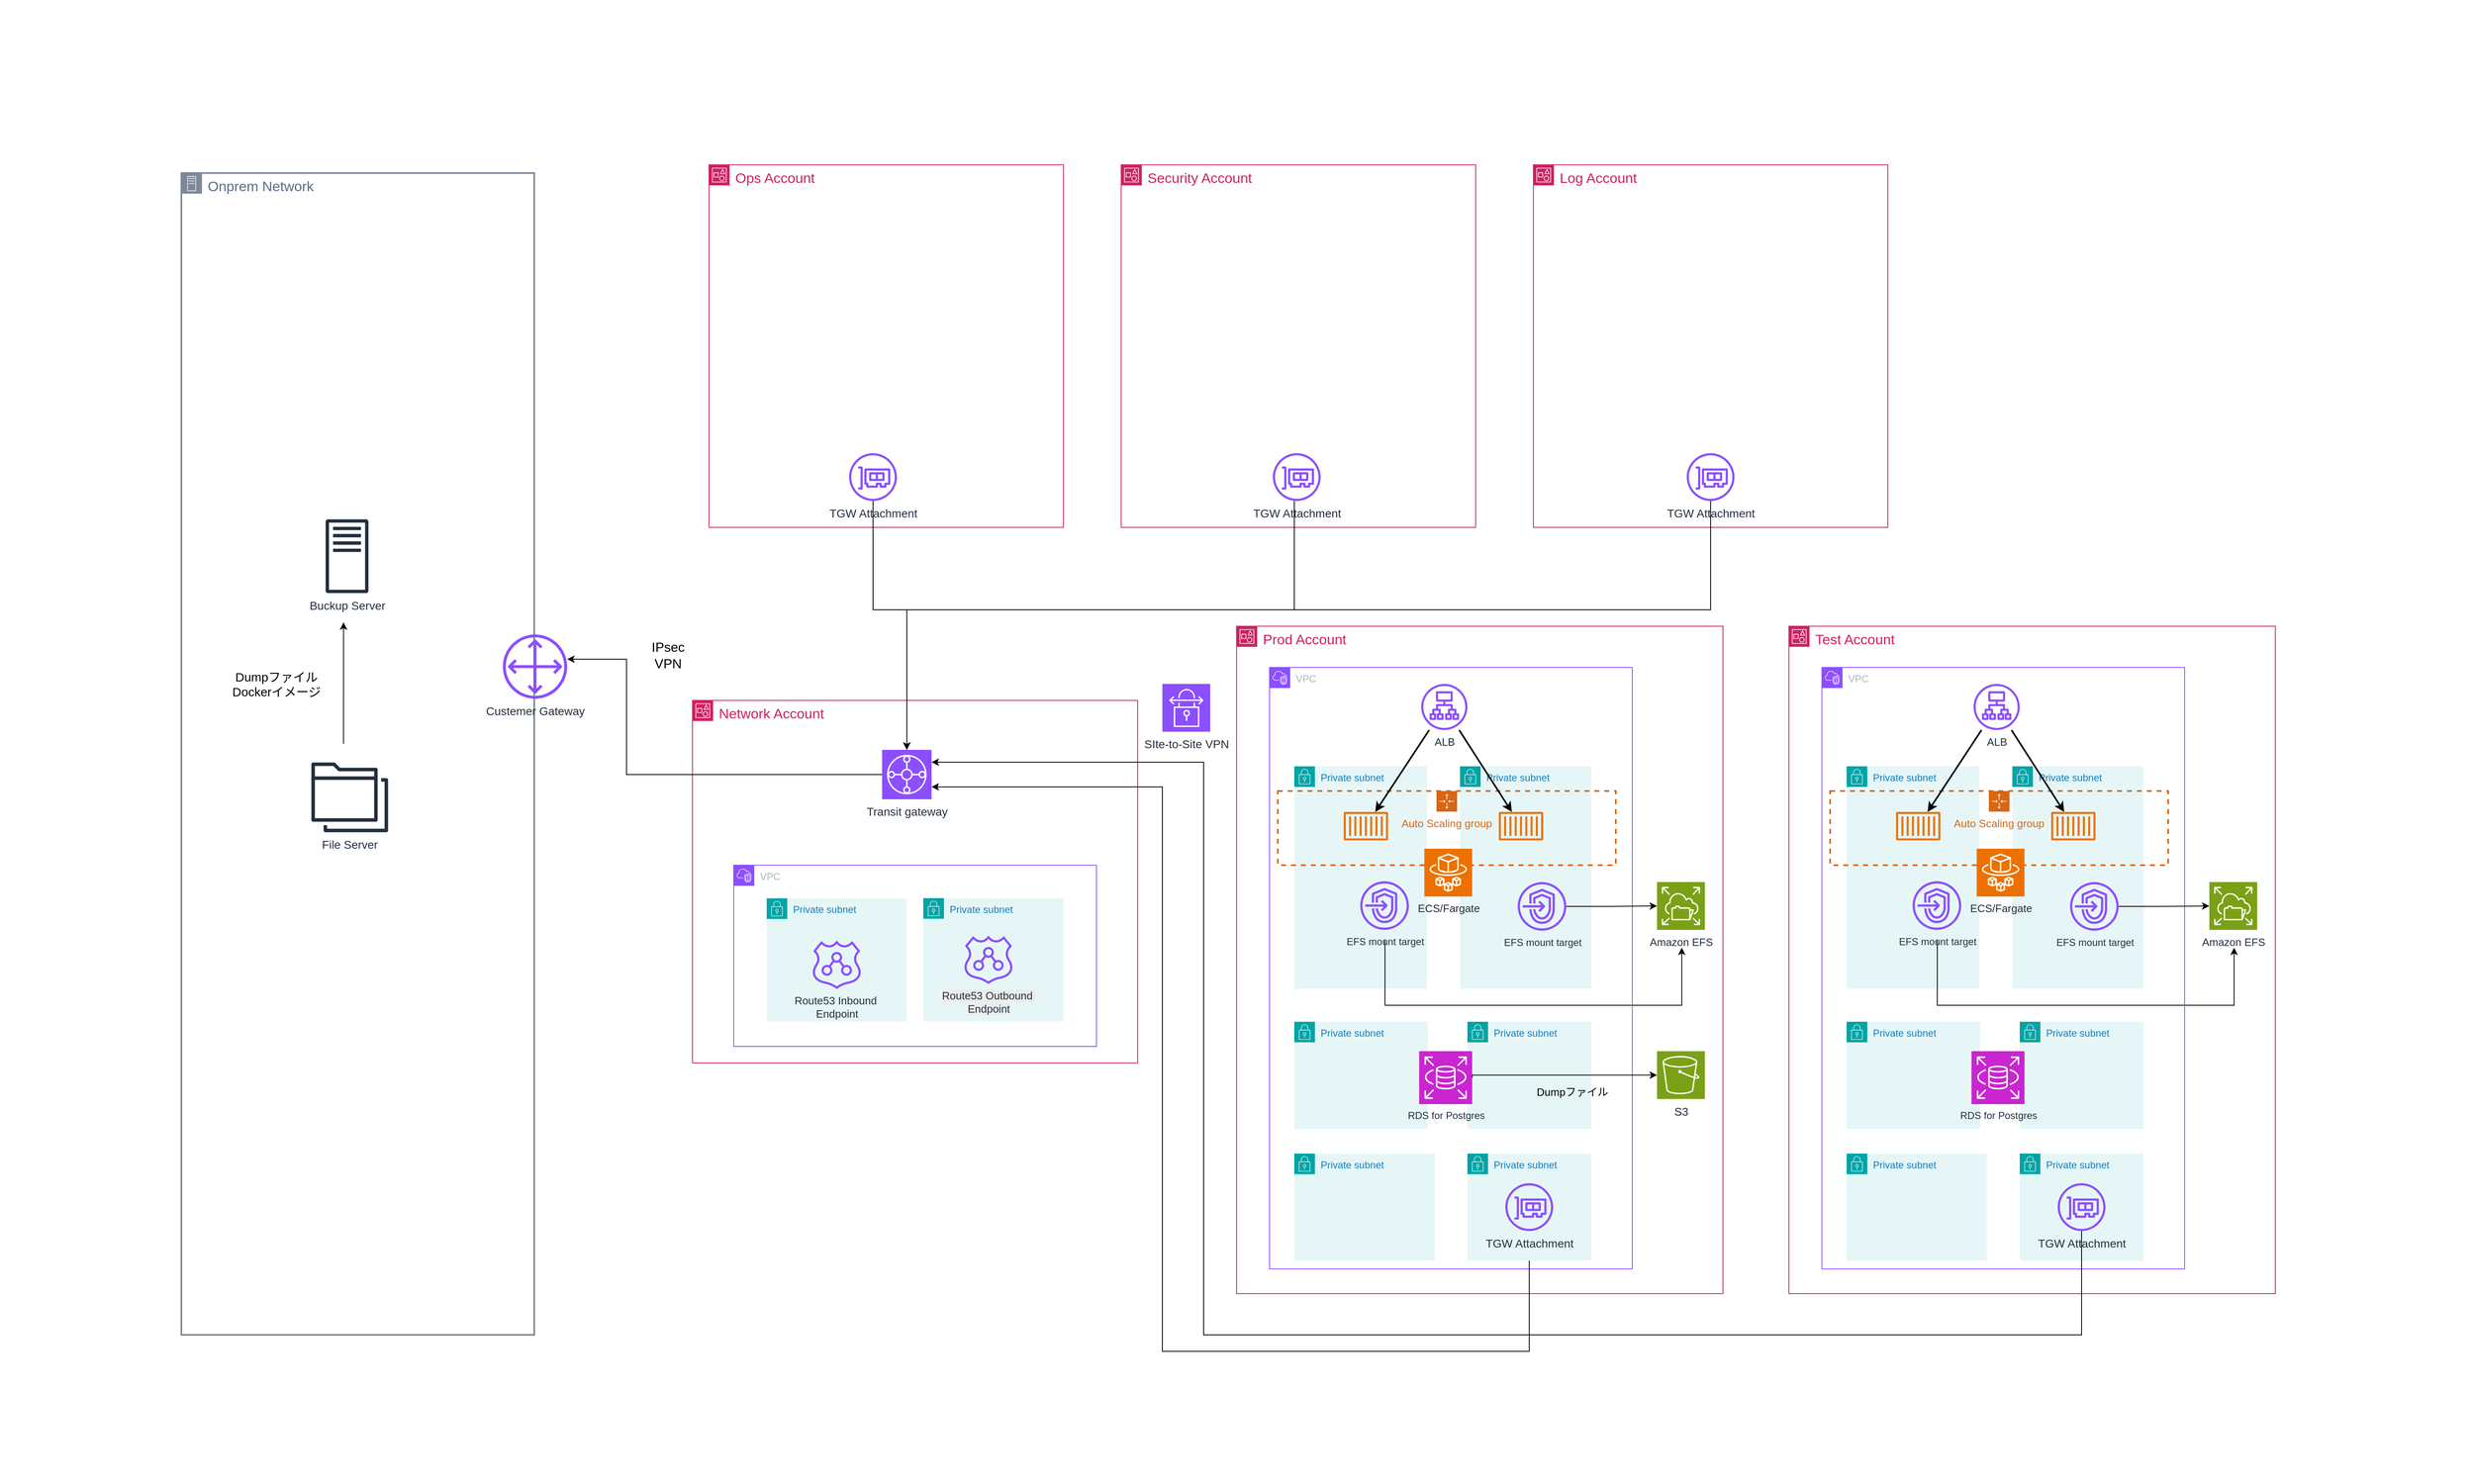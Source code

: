<mxfile version="28.1.1">
  <diagram name="ページ1" id="KWhut3jcwucPSnpwjNno">
    <mxGraphModel dx="5330" dy="3273" grid="1" gridSize="10" guides="1" tooltips="1" connect="1" arrows="1" fold="1" page="1" pageScale="1" pageWidth="1654" pageHeight="1169" background="light-dark(#FFFFFF,#FFFFFF)" math="0" shadow="0">
      <root>
        <mxCell id="0" />
        <mxCell id="1" parent="0" />
        <mxCell id="LgugFZLiDL1u2_mL6z2Y-1" value="Private subnet" style="points=[[0,0],[0.25,0],[0.5,0],[0.75,0],[1,0],[1,0.25],[1,0.5],[1,0.75],[1,1],[0.75,1],[0.5,1],[0.25,1],[0,1],[0,0.75],[0,0.5],[0,0.25]];outlineConnect=0;gradientColor=none;html=1;whiteSpace=wrap;fontSize=12;fontStyle=0;container=1;pointerEvents=0;collapsible=0;recursiveResize=0;shape=mxgraph.aws4.group;grIcon=mxgraph.aws4.group_security_group;grStroke=0;strokeColor=#00A4A6;fillColor=#E6F6F7;verticalAlign=top;align=left;spacingLeft=30;fontColor=#147EBA;dashed=0;" parent="1" vertex="1">
          <mxGeometry x="440" y="80" width="161" height="270" as="geometry" />
        </mxCell>
        <mxCell id="hH9K4US_ZAIXW8uHm_tm-1" value="Private subnet" style="points=[[0,0],[0.25,0],[0.5,0],[0.75,0],[1,0],[1,0.25],[1,0.5],[1,0.75],[1,1],[0.75,1],[0.5,1],[0.25,1],[0,1],[0,0.75],[0,0.5],[0,0.25]];outlineConnect=0;gradientColor=none;html=1;whiteSpace=wrap;fontSize=12;fontStyle=0;container=1;pointerEvents=0;collapsible=0;recursiveResize=0;shape=mxgraph.aws4.group;grIcon=mxgraph.aws4.group_security_group;grStroke=0;strokeColor=#00A4A6;fillColor=#E6F6F7;verticalAlign=top;align=left;spacingLeft=30;fontColor=#147EBA;dashed=0;" vertex="1" parent="1">
          <mxGeometry x="641" y="80" width="159" height="270" as="geometry" />
        </mxCell>
        <mxCell id="hH9K4US_ZAIXW8uHm_tm-10" value="Auto Scaling group" style="points=[[0,0],[0.25,0],[0.5,0],[0.75,0],[1,0],[1,0.25],[1,0.5],[1,0.75],[1,1],[0.75,1],[0.5,1],[0.25,1],[0,1],[0,0.75],[0,0.5],[0,0.25]];outlineConnect=0;gradientColor=none;html=1;whiteSpace=wrap;fontSize=13;fontStyle=0;container=1;pointerEvents=0;collapsible=0;recursiveResize=0;shape=mxgraph.aws4.groupCenter;grIcon=mxgraph.aws4.group_auto_scaling_group;grStroke=1;strokeColor=#D86613;fillColor=none;verticalAlign=top;align=center;fontColor=#D86613;dashed=1;spacingTop=25;strokeWidth=2;" vertex="1" parent="1">
          <mxGeometry x="420" y="110" width="410" height="90" as="geometry" />
        </mxCell>
        <mxCell id="hH9K4US_ZAIXW8uHm_tm-14" value="ECS/Fargate" style="sketch=0;points=[[0,0,0],[0.25,0,0],[0.5,0,0],[0.75,0,0],[1,0,0],[0,1,0],[0.25,1,0],[0.5,1,0],[0.75,1,0],[1,1,0],[0,0.25,0],[0,0.5,0],[0,0.75,0],[1,0.25,0],[1,0.5,0],[1,0.75,0]];outlineConnect=0;fontColor=#232F3E;fillColor=#ED7100;strokeColor=#ffffff;dashed=0;verticalLabelPosition=bottom;verticalAlign=top;align=center;html=1;fontSize=13;fontStyle=0;aspect=fixed;shape=mxgraph.aws4.resourceIcon;resIcon=mxgraph.aws4.fargate;" vertex="1" parent="hH9K4US_ZAIXW8uHm_tm-10">
          <mxGeometry x="177.75" y="70" width="58" height="58" as="geometry" />
        </mxCell>
        <mxCell id="hH9K4US_ZAIXW8uHm_tm-17" value="Amazon EFS" style="sketch=0;points=[[0,0,0],[0.25,0,0],[0.5,0,0],[0.75,0,0],[1,0,0],[0,1,0],[0.25,1,0],[0.5,1,0],[0.75,1,0],[1,1,0],[0,0.25,0],[0,0.5,0],[0,0.75,0],[1,0.25,0],[1,0.5,0],[1,0.75,0]];outlineConnect=0;fontColor=#232F3E;fillColor=#7AA116;strokeColor=#ffffff;dashed=0;verticalLabelPosition=bottom;verticalAlign=top;align=center;html=1;fontSize=13;fontStyle=0;aspect=fixed;shape=mxgraph.aws4.resourceIcon;resIcon=mxgraph.aws4.elastic_file_system;" vertex="1" parent="1">
          <mxGeometry x="880" y="220.5" width="58" height="58" as="geometry" />
        </mxCell>
        <mxCell id="hH9K4US_ZAIXW8uHm_tm-20" style="edgeStyle=orthogonalEdgeStyle;rounded=0;orthogonalLoop=1;jettySize=auto;html=1;" edge="1" parent="1">
          <mxGeometry relative="1" as="geometry">
            <mxPoint x="550" y="290" as="sourcePoint" />
            <mxPoint x="910" y="300" as="targetPoint" />
            <Array as="points">
              <mxPoint x="570" y="370" />
              <mxPoint x="910" y="370" />
              <mxPoint x="910" y="320" />
            </Array>
          </mxGeometry>
        </mxCell>
        <mxCell id="hH9K4US_ZAIXW8uHm_tm-22" value="S3" style="sketch=0;points=[[0,0,0],[0.25,0,0],[0.5,0,0],[0.75,0,0],[1,0,0],[0,1,0],[0.25,1,0],[0.5,1,0],[0.75,1,0],[1,1,0],[0,0.25,0],[0,0.5,0],[0,0.75,0],[1,0.25,0],[1,0.5,0],[1,0.75,0]];outlineConnect=0;fontColor=#232F3E;fillColor=#7AA116;strokeColor=#ffffff;dashed=0;verticalLabelPosition=bottom;verticalAlign=top;align=center;html=1;fontSize=14;fontStyle=0;aspect=fixed;shape=mxgraph.aws4.resourceIcon;resIcon=mxgraph.aws4.s3;" vertex="1" parent="1">
          <mxGeometry x="880" y="425.75" width="58" height="58" as="geometry" />
        </mxCell>
        <mxCell id="hH9K4US_ZAIXW8uHm_tm-28" value="VPC" style="points=[[0,0],[0.25,0],[0.5,0],[0.75,0],[1,0],[1,0.25],[1,0.5],[1,0.75],[1,1],[0.75,1],[0.5,1],[0.25,1],[0,1],[0,0.75],[0,0.5],[0,0.25]];outlineConnect=0;gradientColor=none;html=1;whiteSpace=wrap;fontSize=12;fontStyle=0;container=1;pointerEvents=0;collapsible=0;recursiveResize=0;shape=mxgraph.aws4.group;grIcon=mxgraph.aws4.group_vpc2;strokeColor=#8C4FFF;fillColor=none;verticalAlign=top;align=left;spacingLeft=30;fontColor=#AAB7B8;dashed=0;" vertex="1" parent="1">
          <mxGeometry x="410" y="-40" width="440" height="730" as="geometry" />
        </mxCell>
        <mxCell id="hH9K4US_ZAIXW8uHm_tm-27" value="ALB" style="sketch=0;outlineConnect=0;fontColor=#232F3E;gradientColor=none;fillColor=#8C4FFF;strokeColor=none;dashed=0;verticalLabelPosition=bottom;verticalAlign=top;align=center;html=1;fontSize=13;fontStyle=0;aspect=fixed;pointerEvents=1;shape=mxgraph.aws4.application_load_balancer;" vertex="1" parent="hH9K4US_ZAIXW8uHm_tm-28">
          <mxGeometry x="184" y="20" width="56" height="56" as="geometry" />
        </mxCell>
        <mxCell id="hH9K4US_ZAIXW8uHm_tm-29" value="" style="endArrow=classic;html=1;rounded=0;strokeWidth=2;" edge="1" parent="1" source="hH9K4US_ZAIXW8uHm_tm-27" target="hH9K4US_ZAIXW8uHm_tm-8">
          <mxGeometry width="50" height="50" relative="1" as="geometry">
            <mxPoint x="540" y="60" as="sourcePoint" />
            <mxPoint x="590" y="10" as="targetPoint" />
          </mxGeometry>
        </mxCell>
        <mxCell id="hH9K4US_ZAIXW8uHm_tm-30" value="" style="endArrow=classic;html=1;rounded=0;strokeWidth=2;" edge="1" parent="1" source="hH9K4US_ZAIXW8uHm_tm-27" target="hH9K4US_ZAIXW8uHm_tm-9">
          <mxGeometry width="50" height="50" relative="1" as="geometry">
            <mxPoint x="722" y="40" as="sourcePoint" />
            <mxPoint x="660" y="139" as="targetPoint" />
          </mxGeometry>
        </mxCell>
        <mxCell id="hH9K4US_ZAIXW8uHm_tm-31" value="&lt;font&gt;Prod Account&lt;/font&gt;" style="points=[[0,0],[0.25,0],[0.5,0],[0.75,0],[1,0],[1,0.25],[1,0.5],[1,0.75],[1,1],[0.75,1],[0.5,1],[0.25,1],[0,1],[0,0.75],[0,0.5],[0,0.25]];outlineConnect=0;gradientColor=none;html=1;whiteSpace=wrap;fontSize=17;fontStyle=0;container=1;pointerEvents=0;collapsible=0;recursiveResize=0;shape=mxgraph.aws4.group;grIcon=mxgraph.aws4.group_account;strokeColor=#CD2264;fillColor=none;verticalAlign=top;align=left;spacingLeft=30;fontColor=#CD2264;dashed=0;" vertex="1" parent="1">
          <mxGeometry x="370" y="-90" width="590" height="810" as="geometry" />
        </mxCell>
        <mxCell id="hH9K4US_ZAIXW8uHm_tm-55" value="Private subnet" style="points=[[0,0],[0.25,0],[0.5,0],[0.75,0],[1,0],[1,0.25],[1,0.5],[1,0.75],[1,1],[0.75,1],[0.5,1],[0.25,1],[0,1],[0,0.75],[0,0.5],[0,0.25]];outlineConnect=0;gradientColor=none;html=1;whiteSpace=wrap;fontSize=12;fontStyle=0;container=1;pointerEvents=0;collapsible=0;recursiveResize=0;shape=mxgraph.aws4.group;grIcon=mxgraph.aws4.group_security_group;grStroke=0;strokeColor=#00A4A6;fillColor=#E6F6F7;verticalAlign=top;align=left;spacingLeft=30;fontColor=#147EBA;dashed=0;" vertex="1" parent="hH9K4US_ZAIXW8uHm_tm-31">
          <mxGeometry x="70" y="640" width="170" height="130" as="geometry" />
        </mxCell>
        <mxCell id="hH9K4US_ZAIXW8uHm_tm-56" value="Private subnet" style="points=[[0,0],[0.25,0],[0.5,0],[0.75,0],[1,0],[1,0.25],[1,0.5],[1,0.75],[1,1],[0.75,1],[0.5,1],[0.25,1],[0,1],[0,0.75],[0,0.5],[0,0.25]];outlineConnect=0;gradientColor=none;html=1;whiteSpace=wrap;fontSize=12;fontStyle=0;container=1;pointerEvents=0;collapsible=0;recursiveResize=0;shape=mxgraph.aws4.group;grIcon=mxgraph.aws4.group_security_group;grStroke=0;strokeColor=#00A4A6;fillColor=#E6F6F7;verticalAlign=top;align=left;spacingLeft=30;fontColor=#147EBA;dashed=0;" vertex="1" parent="hH9K4US_ZAIXW8uHm_tm-31">
          <mxGeometry x="280" y="640" width="150" height="130" as="geometry" />
        </mxCell>
        <mxCell id="hH9K4US_ZAIXW8uHm_tm-54" value="TGW Attachment" style="sketch=0;outlineConnect=0;fontColor=#232F3E;gradientColor=none;fillColor=#8C4FFF;strokeColor=none;dashed=0;verticalLabelPosition=bottom;verticalAlign=top;align=center;html=1;fontSize=14;fontStyle=0;aspect=fixed;pointerEvents=1;shape=mxgraph.aws4.elastic_network_interface;" vertex="1" parent="hH9K4US_ZAIXW8uHm_tm-56">
          <mxGeometry x="46" y="36" width="58" height="58" as="geometry" />
        </mxCell>
        <mxCell id="hH9K4US_ZAIXW8uHm_tm-3" value="Private subnet" style="points=[[0,0],[0.25,0],[0.5,0],[0.75,0],[1,0],[1,0.25],[1,0.5],[1,0.75],[1,1],[0.75,1],[0.5,1],[0.25,1],[0,1],[0,0.75],[0,0.5],[0,0.25]];outlineConnect=0;gradientColor=none;html=1;whiteSpace=wrap;fontSize=12;fontStyle=0;container=1;pointerEvents=0;collapsible=0;recursiveResize=0;shape=mxgraph.aws4.group;grIcon=mxgraph.aws4.group_security_group;grStroke=0;strokeColor=#00A4A6;fillColor=#E6F6F7;verticalAlign=top;align=left;spacingLeft=30;fontColor=#147EBA;dashed=0;" vertex="1" parent="hH9K4US_ZAIXW8uHm_tm-31">
          <mxGeometry x="280" y="480" width="150" height="130" as="geometry" />
        </mxCell>
        <mxCell id="hH9K4US_ZAIXW8uHm_tm-16" value="EFS mount target" style="sketch=0;outlineConnect=0;fontColor=#232F3E;gradientColor=none;fillColor=#8C4FFF;strokeColor=none;dashed=0;verticalLabelPosition=bottom;verticalAlign=top;align=center;html=1;fontSize=12;fontStyle=0;aspect=fixed;pointerEvents=1;shape=mxgraph.aws4.endpoints;" vertex="1" parent="hH9K4US_ZAIXW8uHm_tm-31">
          <mxGeometry x="341" y="310.5" width="59" height="59" as="geometry" />
        </mxCell>
        <mxCell id="hH9K4US_ZAIXW8uHm_tm-15" value="EFS mount target" style="sketch=0;outlineConnect=0;fontColor=#232F3E;gradientColor=none;fillColor=#8C4FFF;strokeColor=none;dashed=0;verticalLabelPosition=bottom;verticalAlign=top;align=center;html=1;fontSize=12;fontStyle=0;aspect=fixed;pointerEvents=1;shape=mxgraph.aws4.endpoints;" vertex="1" parent="hH9K4US_ZAIXW8uHm_tm-31">
          <mxGeometry x="150" y="309.5" width="59" height="59" as="geometry" />
        </mxCell>
        <mxCell id="hH9K4US_ZAIXW8uHm_tm-8" value="" style="sketch=0;outlineConnect=0;fontColor=#232F3E;gradientColor=none;fillColor=#ED7100;strokeColor=none;dashed=0;verticalLabelPosition=bottom;verticalAlign=top;align=center;html=1;fontSize=12;fontStyle=0;aspect=fixed;pointerEvents=1;shape=mxgraph.aws4.container_1;" vertex="1" parent="hH9K4US_ZAIXW8uHm_tm-31">
          <mxGeometry x="130" y="225.31" width="53.71" height="34.69" as="geometry" />
        </mxCell>
        <mxCell id="hH9K4US_ZAIXW8uHm_tm-9" value="" style="sketch=0;outlineConnect=0;fontColor=#232F3E;gradientColor=none;fillColor=#ED7100;strokeColor=none;dashed=0;verticalLabelPosition=bottom;verticalAlign=top;align=center;html=1;fontSize=12;fontStyle=0;aspect=fixed;pointerEvents=1;shape=mxgraph.aws4.container_1;" vertex="1" parent="hH9K4US_ZAIXW8uHm_tm-31">
          <mxGeometry x="318.14" y="225.31" width="53.71" height="34.69" as="geometry" />
        </mxCell>
        <mxCell id="hH9K4US_ZAIXW8uHm_tm-2" value="Private subnet" style="points=[[0,0],[0.25,0],[0.5,0],[0.75,0],[1,0],[1,0.25],[1,0.5],[1,0.75],[1,1],[0.75,1],[0.5,1],[0.25,1],[0,1],[0,0.75],[0,0.5],[0,0.25]];outlineConnect=0;gradientColor=none;html=1;whiteSpace=wrap;fontSize=12;fontStyle=0;container=1;pointerEvents=0;collapsible=0;recursiveResize=0;shape=mxgraph.aws4.group;grIcon=mxgraph.aws4.group_security_group;grStroke=0;strokeColor=#00A4A6;fillColor=#E6F6F7;verticalAlign=top;align=left;spacingLeft=30;fontColor=#147EBA;dashed=0;" vertex="1" parent="hH9K4US_ZAIXW8uHm_tm-31">
          <mxGeometry x="70" y="480" width="162" height="130" as="geometry" />
        </mxCell>
        <mxCell id="hH9K4US_ZAIXW8uHm_tm-11" value="RDS for Postgres" style="sketch=0;points=[[0,0,0],[0.25,0,0],[0.5,0,0],[0.75,0,0],[1,0,0],[0,1,0],[0.25,1,0],[0.5,1,0],[0.75,1,0],[1,1,0],[0,0.25,0],[0,0.5,0],[0,0.75,0],[1,0.25,0],[1,0.5,0],[1,0.75,0]];outlineConnect=0;fontColor=#232F3E;fillColor=#C925D1;strokeColor=#ffffff;dashed=0;verticalLabelPosition=bottom;verticalAlign=top;align=center;html=1;fontSize=12;fontStyle=0;aspect=fixed;shape=mxgraph.aws4.resourceIcon;resIcon=mxgraph.aws4.rds;" vertex="1" parent="hH9K4US_ZAIXW8uHm_tm-31">
          <mxGeometry x="221.5" y="515.75" width="64.25" height="64.25" as="geometry" />
        </mxCell>
        <mxCell id="hH9K4US_ZAIXW8uHm_tm-26" value="Dumpファイル" style="text;html=1;align=center;verticalAlign=middle;resizable=0;points=[];autosize=1;strokeColor=none;fillColor=none;strokeWidth=3;fontSize=13;" vertex="1" parent="1">
          <mxGeometry x="722" y="460" width="110" height="30" as="geometry" />
        </mxCell>
        <mxCell id="hH9K4US_ZAIXW8uHm_tm-23" style="edgeStyle=orthogonalEdgeStyle;rounded=0;orthogonalLoop=1;jettySize=auto;html=1;exitX=1;exitY=0.5;exitDx=0;exitDy=0;exitPerimeter=0;entryX=0;entryY=0.5;entryDx=0;entryDy=0;entryPerimeter=0;" edge="1" parent="1" source="hH9K4US_ZAIXW8uHm_tm-11" target="hH9K4US_ZAIXW8uHm_tm-22">
          <mxGeometry relative="1" as="geometry">
            <Array as="points">
              <mxPoint x="656" y="455" />
            </Array>
          </mxGeometry>
        </mxCell>
        <mxCell id="hH9K4US_ZAIXW8uHm_tm-60" style="edgeStyle=orthogonalEdgeStyle;rounded=0;orthogonalLoop=1;jettySize=auto;html=1;" edge="1" parent="1" source="hH9K4US_ZAIXW8uHm_tm-16" target="hH9K4US_ZAIXW8uHm_tm-17">
          <mxGeometry relative="1" as="geometry" />
        </mxCell>
        <mxCell id="hH9K4US_ZAIXW8uHm_tm-61" value="Private subnet" style="points=[[0,0],[0.25,0],[0.5,0],[0.75,0],[1,0],[1,0.25],[1,0.5],[1,0.75],[1,1],[0.75,1],[0.5,1],[0.25,1],[0,1],[0,0.75],[0,0.5],[0,0.25]];outlineConnect=0;gradientColor=none;html=1;whiteSpace=wrap;fontSize=12;fontStyle=0;container=1;pointerEvents=0;collapsible=0;recursiveResize=0;shape=mxgraph.aws4.group;grIcon=mxgraph.aws4.group_security_group;grStroke=0;strokeColor=#00A4A6;fillColor=#E6F6F7;verticalAlign=top;align=left;spacingLeft=30;fontColor=#147EBA;dashed=0;" vertex="1" parent="1">
          <mxGeometry x="1110" y="80" width="161" height="270" as="geometry" />
        </mxCell>
        <mxCell id="hH9K4US_ZAIXW8uHm_tm-62" value="Private subnet" style="points=[[0,0],[0.25,0],[0.5,0],[0.75,0],[1,0],[1,0.25],[1,0.5],[1,0.75],[1,1],[0.75,1],[0.5,1],[0.25,1],[0,1],[0,0.75],[0,0.5],[0,0.25]];outlineConnect=0;gradientColor=none;html=1;whiteSpace=wrap;fontSize=12;fontStyle=0;container=1;pointerEvents=0;collapsible=0;recursiveResize=0;shape=mxgraph.aws4.group;grIcon=mxgraph.aws4.group_security_group;grStroke=0;strokeColor=#00A4A6;fillColor=#E6F6F7;verticalAlign=top;align=left;spacingLeft=30;fontColor=#147EBA;dashed=0;" vertex="1" parent="1">
          <mxGeometry x="1311" y="80" width="159" height="270" as="geometry" />
        </mxCell>
        <mxCell id="hH9K4US_ZAIXW8uHm_tm-63" value="Auto Scaling group" style="points=[[0,0],[0.25,0],[0.5,0],[0.75,0],[1,0],[1,0.25],[1,0.5],[1,0.75],[1,1],[0.75,1],[0.5,1],[0.25,1],[0,1],[0,0.75],[0,0.5],[0,0.25]];outlineConnect=0;gradientColor=none;html=1;whiteSpace=wrap;fontSize=13;fontStyle=0;container=1;pointerEvents=0;collapsible=0;recursiveResize=0;shape=mxgraph.aws4.groupCenter;grIcon=mxgraph.aws4.group_auto_scaling_group;grStroke=1;strokeColor=#D86613;fillColor=none;verticalAlign=top;align=center;fontColor=#D86613;dashed=1;spacingTop=25;strokeWidth=2;" vertex="1" parent="1">
          <mxGeometry x="1090" y="110" width="410" height="90" as="geometry" />
        </mxCell>
        <mxCell id="hH9K4US_ZAIXW8uHm_tm-64" value="ECS/Fargate" style="sketch=0;points=[[0,0,0],[0.25,0,0],[0.5,0,0],[0.75,0,0],[1,0,0],[0,1,0],[0.25,1,0],[0.5,1,0],[0.75,1,0],[1,1,0],[0,0.25,0],[0,0.5,0],[0,0.75,0],[1,0.25,0],[1,0.5,0],[1,0.75,0]];outlineConnect=0;fontColor=#232F3E;fillColor=#ED7100;strokeColor=#ffffff;dashed=0;verticalLabelPosition=bottom;verticalAlign=top;align=center;html=1;fontSize=13;fontStyle=0;aspect=fixed;shape=mxgraph.aws4.resourceIcon;resIcon=mxgraph.aws4.fargate;" vertex="1" parent="hH9K4US_ZAIXW8uHm_tm-63">
          <mxGeometry x="177.75" y="70" width="58" height="58" as="geometry" />
        </mxCell>
        <mxCell id="hH9K4US_ZAIXW8uHm_tm-65" value="Amazon EFS" style="sketch=0;points=[[0,0,0],[0.25,0,0],[0.5,0,0],[0.75,0,0],[1,0,0],[0,1,0],[0.25,1,0],[0.5,1,0],[0.75,1,0],[1,1,0],[0,0.25,0],[0,0.5,0],[0,0.75,0],[1,0.25,0],[1,0.5,0],[1,0.75,0]];outlineConnect=0;fontColor=#232F3E;fillColor=#7AA116;strokeColor=#ffffff;dashed=0;verticalLabelPosition=bottom;verticalAlign=top;align=center;html=1;fontSize=13;fontStyle=0;aspect=fixed;shape=mxgraph.aws4.resourceIcon;resIcon=mxgraph.aws4.elastic_file_system;" vertex="1" parent="1">
          <mxGeometry x="1550" y="220.5" width="58" height="58" as="geometry" />
        </mxCell>
        <mxCell id="hH9K4US_ZAIXW8uHm_tm-66" style="edgeStyle=orthogonalEdgeStyle;rounded=0;orthogonalLoop=1;jettySize=auto;html=1;" edge="1" parent="1">
          <mxGeometry relative="1" as="geometry">
            <mxPoint x="1220" y="290" as="sourcePoint" />
            <mxPoint x="1580" y="300" as="targetPoint" />
            <Array as="points">
              <mxPoint x="1240" y="370" />
              <mxPoint x="1580" y="370" />
              <mxPoint x="1580" y="320" />
            </Array>
          </mxGeometry>
        </mxCell>
        <mxCell id="hH9K4US_ZAIXW8uHm_tm-68" value="VPC" style="points=[[0,0],[0.25,0],[0.5,0],[0.75,0],[1,0],[1,0.25],[1,0.5],[1,0.75],[1,1],[0.75,1],[0.5,1],[0.25,1],[0,1],[0,0.75],[0,0.5],[0,0.25]];outlineConnect=0;gradientColor=none;html=1;whiteSpace=wrap;fontSize=12;fontStyle=0;container=1;pointerEvents=0;collapsible=0;recursiveResize=0;shape=mxgraph.aws4.group;grIcon=mxgraph.aws4.group_vpc2;strokeColor=#8C4FFF;fillColor=none;verticalAlign=top;align=left;spacingLeft=30;fontColor=#AAB7B8;dashed=0;" vertex="1" parent="1">
          <mxGeometry x="1080" y="-40" width="440" height="730" as="geometry" />
        </mxCell>
        <mxCell id="hH9K4US_ZAIXW8uHm_tm-69" value="ALB" style="sketch=0;outlineConnect=0;fontColor=#232F3E;gradientColor=none;fillColor=#8C4FFF;strokeColor=none;dashed=0;verticalLabelPosition=bottom;verticalAlign=top;align=center;html=1;fontSize=13;fontStyle=0;aspect=fixed;pointerEvents=1;shape=mxgraph.aws4.application_load_balancer;" vertex="1" parent="hH9K4US_ZAIXW8uHm_tm-68">
          <mxGeometry x="184" y="20" width="56" height="56" as="geometry" />
        </mxCell>
        <mxCell id="hH9K4US_ZAIXW8uHm_tm-70" value="" style="endArrow=classic;html=1;rounded=0;strokeWidth=2;" edge="1" parent="1" source="hH9K4US_ZAIXW8uHm_tm-69" target="hH9K4US_ZAIXW8uHm_tm-79">
          <mxGeometry width="50" height="50" relative="1" as="geometry">
            <mxPoint x="1210" y="60" as="sourcePoint" />
            <mxPoint x="1260" y="10" as="targetPoint" />
          </mxGeometry>
        </mxCell>
        <mxCell id="hH9K4US_ZAIXW8uHm_tm-71" value="" style="endArrow=classic;html=1;rounded=0;strokeWidth=2;" edge="1" parent="1" source="hH9K4US_ZAIXW8uHm_tm-69" target="hH9K4US_ZAIXW8uHm_tm-80">
          <mxGeometry width="50" height="50" relative="1" as="geometry">
            <mxPoint x="1392" y="40" as="sourcePoint" />
            <mxPoint x="1330" y="139" as="targetPoint" />
          </mxGeometry>
        </mxCell>
        <mxCell id="hH9K4US_ZAIXW8uHm_tm-72" value="&lt;font&gt;Test Account&lt;/font&gt;" style="points=[[0,0],[0.25,0],[0.5,0],[0.75,0],[1,0],[1,0.25],[1,0.5],[1,0.75],[1,1],[0.75,1],[0.5,1],[0.25,1],[0,1],[0,0.75],[0,0.5],[0,0.25]];outlineConnect=0;gradientColor=none;html=1;whiteSpace=wrap;fontSize=17;fontStyle=0;container=1;pointerEvents=0;collapsible=0;recursiveResize=0;shape=mxgraph.aws4.group;grIcon=mxgraph.aws4.group_account;strokeColor=#CD2264;fillColor=none;verticalAlign=top;align=left;spacingLeft=30;fontColor=#CD2264;dashed=0;" vertex="1" parent="1">
          <mxGeometry x="1040" y="-90" width="590" height="810" as="geometry" />
        </mxCell>
        <mxCell id="hH9K4US_ZAIXW8uHm_tm-73" value="Private subnet" style="points=[[0,0],[0.25,0],[0.5,0],[0.75,0],[1,0],[1,0.25],[1,0.5],[1,0.75],[1,1],[0.75,1],[0.5,1],[0.25,1],[0,1],[0,0.75],[0,0.5],[0,0.25]];outlineConnect=0;gradientColor=none;html=1;whiteSpace=wrap;fontSize=12;fontStyle=0;container=1;pointerEvents=0;collapsible=0;recursiveResize=0;shape=mxgraph.aws4.group;grIcon=mxgraph.aws4.group_security_group;grStroke=0;strokeColor=#00A4A6;fillColor=#E6F6F7;verticalAlign=top;align=left;spacingLeft=30;fontColor=#147EBA;dashed=0;" vertex="1" parent="hH9K4US_ZAIXW8uHm_tm-72">
          <mxGeometry x="70" y="640" width="170" height="130" as="geometry" />
        </mxCell>
        <mxCell id="hH9K4US_ZAIXW8uHm_tm-74" value="Private subnet" style="points=[[0,0],[0.25,0],[0.5,0],[0.75,0],[1,0],[1,0.25],[1,0.5],[1,0.75],[1,1],[0.75,1],[0.5,1],[0.25,1],[0,1],[0,0.75],[0,0.5],[0,0.25]];outlineConnect=0;gradientColor=none;html=1;whiteSpace=wrap;fontSize=12;fontStyle=0;container=1;pointerEvents=0;collapsible=0;recursiveResize=0;shape=mxgraph.aws4.group;grIcon=mxgraph.aws4.group_security_group;grStroke=0;strokeColor=#00A4A6;fillColor=#E6F6F7;verticalAlign=top;align=left;spacingLeft=30;fontColor=#147EBA;dashed=0;" vertex="1" parent="hH9K4US_ZAIXW8uHm_tm-72">
          <mxGeometry x="280" y="640" width="150" height="130" as="geometry" />
        </mxCell>
        <mxCell id="hH9K4US_ZAIXW8uHm_tm-75" value="TGW Attachment" style="sketch=0;outlineConnect=0;fontColor=#232F3E;gradientColor=none;fillColor=#8C4FFF;strokeColor=none;dashed=0;verticalLabelPosition=bottom;verticalAlign=top;align=center;html=1;fontSize=14;fontStyle=0;aspect=fixed;pointerEvents=1;shape=mxgraph.aws4.elastic_network_interface;" vertex="1" parent="hH9K4US_ZAIXW8uHm_tm-74">
          <mxGeometry x="46" y="36" width="58" height="58" as="geometry" />
        </mxCell>
        <mxCell id="hH9K4US_ZAIXW8uHm_tm-76" value="Private subnet" style="points=[[0,0],[0.25,0],[0.5,0],[0.75,0],[1,0],[1,0.25],[1,0.5],[1,0.75],[1,1],[0.75,1],[0.5,1],[0.25,1],[0,1],[0,0.75],[0,0.5],[0,0.25]];outlineConnect=0;gradientColor=none;html=1;whiteSpace=wrap;fontSize=12;fontStyle=0;container=1;pointerEvents=0;collapsible=0;recursiveResize=0;shape=mxgraph.aws4.group;grIcon=mxgraph.aws4.group_security_group;grStroke=0;strokeColor=#00A4A6;fillColor=#E6F6F7;verticalAlign=top;align=left;spacingLeft=30;fontColor=#147EBA;dashed=0;" vertex="1" parent="hH9K4US_ZAIXW8uHm_tm-72">
          <mxGeometry x="280" y="480" width="150" height="130" as="geometry" />
        </mxCell>
        <mxCell id="hH9K4US_ZAIXW8uHm_tm-77" value="EFS mount target" style="sketch=0;outlineConnect=0;fontColor=#232F3E;gradientColor=none;fillColor=#8C4FFF;strokeColor=none;dashed=0;verticalLabelPosition=bottom;verticalAlign=top;align=center;html=1;fontSize=12;fontStyle=0;aspect=fixed;pointerEvents=1;shape=mxgraph.aws4.endpoints;" vertex="1" parent="hH9K4US_ZAIXW8uHm_tm-72">
          <mxGeometry x="341" y="310.5" width="59" height="59" as="geometry" />
        </mxCell>
        <mxCell id="hH9K4US_ZAIXW8uHm_tm-78" value="EFS mount target" style="sketch=0;outlineConnect=0;fontColor=#232F3E;gradientColor=none;fillColor=#8C4FFF;strokeColor=none;dashed=0;verticalLabelPosition=bottom;verticalAlign=top;align=center;html=1;fontSize=12;fontStyle=0;aspect=fixed;pointerEvents=1;shape=mxgraph.aws4.endpoints;" vertex="1" parent="hH9K4US_ZAIXW8uHm_tm-72">
          <mxGeometry x="150" y="309.5" width="59" height="59" as="geometry" />
        </mxCell>
        <mxCell id="hH9K4US_ZAIXW8uHm_tm-79" value="" style="sketch=0;outlineConnect=0;fontColor=#232F3E;gradientColor=none;fillColor=#ED7100;strokeColor=none;dashed=0;verticalLabelPosition=bottom;verticalAlign=top;align=center;html=1;fontSize=12;fontStyle=0;aspect=fixed;pointerEvents=1;shape=mxgraph.aws4.container_1;" vertex="1" parent="hH9K4US_ZAIXW8uHm_tm-72">
          <mxGeometry x="130" y="225.31" width="53.71" height="34.69" as="geometry" />
        </mxCell>
        <mxCell id="hH9K4US_ZAIXW8uHm_tm-80" value="" style="sketch=0;outlineConnect=0;fontColor=#232F3E;gradientColor=none;fillColor=#ED7100;strokeColor=none;dashed=0;verticalLabelPosition=bottom;verticalAlign=top;align=center;html=1;fontSize=12;fontStyle=0;aspect=fixed;pointerEvents=1;shape=mxgraph.aws4.container_1;" vertex="1" parent="hH9K4US_ZAIXW8uHm_tm-72">
          <mxGeometry x="318.14" y="225.31" width="53.71" height="34.69" as="geometry" />
        </mxCell>
        <mxCell id="hH9K4US_ZAIXW8uHm_tm-81" value="Private subnet" style="points=[[0,0],[0.25,0],[0.5,0],[0.75,0],[1,0],[1,0.25],[1,0.5],[1,0.75],[1,1],[0.75,1],[0.5,1],[0.25,1],[0,1],[0,0.75],[0,0.5],[0,0.25]];outlineConnect=0;gradientColor=none;html=1;whiteSpace=wrap;fontSize=12;fontStyle=0;container=1;pointerEvents=0;collapsible=0;recursiveResize=0;shape=mxgraph.aws4.group;grIcon=mxgraph.aws4.group_security_group;grStroke=0;strokeColor=#00A4A6;fillColor=#E6F6F7;verticalAlign=top;align=left;spacingLeft=30;fontColor=#147EBA;dashed=0;" vertex="1" parent="hH9K4US_ZAIXW8uHm_tm-72">
          <mxGeometry x="70" y="480" width="162" height="130" as="geometry" />
        </mxCell>
        <mxCell id="hH9K4US_ZAIXW8uHm_tm-82" value="RDS for Postgres" style="sketch=0;points=[[0,0,0],[0.25,0,0],[0.5,0,0],[0.75,0,0],[1,0,0],[0,1,0],[0.25,1,0],[0.5,1,0],[0.75,1,0],[1,1,0],[0,0.25,0],[0,0.5,0],[0,0.75,0],[1,0.25,0],[1,0.5,0],[1,0.75,0]];outlineConnect=0;fontColor=#232F3E;fillColor=#C925D1;strokeColor=#ffffff;dashed=0;verticalLabelPosition=bottom;verticalAlign=top;align=center;html=1;fontSize=12;fontStyle=0;aspect=fixed;shape=mxgraph.aws4.resourceIcon;resIcon=mxgraph.aws4.rds;" vertex="1" parent="hH9K4US_ZAIXW8uHm_tm-72">
          <mxGeometry x="221.5" y="515.75" width="64.25" height="64.25" as="geometry" />
        </mxCell>
        <mxCell id="hH9K4US_ZAIXW8uHm_tm-85" style="edgeStyle=orthogonalEdgeStyle;rounded=0;orthogonalLoop=1;jettySize=auto;html=1;" edge="1" parent="1" source="hH9K4US_ZAIXW8uHm_tm-77" target="hH9K4US_ZAIXW8uHm_tm-65">
          <mxGeometry relative="1" as="geometry" />
        </mxCell>
        <mxCell id="hH9K4US_ZAIXW8uHm_tm-86" value="Private subnet" style="points=[[0,0],[0.25,0],[0.5,0],[0.75,0],[1,0],[1,0.25],[1,0.5],[1,0.75],[1,1],[0.75,1],[0.5,1],[0.25,1],[0,1],[0,0.75],[0,0.5],[0,0.25]];outlineConnect=0;gradientColor=none;html=1;whiteSpace=wrap;fontSize=12;fontStyle=0;container=1;pointerEvents=0;collapsible=0;recursiveResize=0;shape=mxgraph.aws4.group;grIcon=mxgraph.aws4.group_security_group;grStroke=0;strokeColor=#00A4A6;fillColor=#E6F6F7;verticalAlign=top;align=left;spacingLeft=30;fontColor=#147EBA;dashed=0;" vertex="1" parent="1">
          <mxGeometry x="-200" y="240.25" width="170" height="149.5" as="geometry" />
        </mxCell>
        <mxCell id="hH9K4US_ZAIXW8uHm_tm-88" value="Route53 Inbound&amp;nbsp;&lt;br&gt;Endpoint" style="sketch=0;outlineConnect=0;fontColor=#232F3E;gradientColor=none;fillColor=#8C4FFF;strokeColor=none;dashed=0;verticalLabelPosition=bottom;verticalAlign=top;align=center;html=1;fontSize=13;fontStyle=0;aspect=fixed;pointerEvents=1;shape=mxgraph.aws4.route_53_resolver;" vertex="1" parent="hH9K4US_ZAIXW8uHm_tm-86">
          <mxGeometry x="56" y="51.75" width="58" height="58" as="geometry" />
        </mxCell>
        <mxCell id="hH9K4US_ZAIXW8uHm_tm-87" value="Private subnet" style="points=[[0,0],[0.25,0],[0.5,0],[0.75,0],[1,0],[1,0.25],[1,0.5],[1,0.75],[1,1],[0.75,1],[0.5,1],[0.25,1],[0,1],[0,0.75],[0,0.5],[0,0.25]];outlineConnect=0;gradientColor=none;html=1;whiteSpace=wrap;fontSize=12;fontStyle=0;container=1;pointerEvents=0;collapsible=0;recursiveResize=0;shape=mxgraph.aws4.group;grIcon=mxgraph.aws4.group_security_group;grStroke=0;strokeColor=#00A4A6;fillColor=#E6F6F7;verticalAlign=top;align=left;spacingLeft=30;fontColor=#147EBA;dashed=0;" vertex="1" parent="1">
          <mxGeometry x="-10" y="240" width="170" height="149.5" as="geometry" />
        </mxCell>
        <mxCell id="hH9K4US_ZAIXW8uHm_tm-89" value="&lt;span style=&quot;color: rgb(35, 47, 62); font-family: Helvetica; font-size: 13px; font-style: normal; font-variant-ligatures: normal; font-variant-caps: normal; font-weight: 400; letter-spacing: normal; orphans: 2; text-align: center; text-indent: 0px; text-transform: none; widows: 2; word-spacing: 0px; -webkit-text-stroke-width: 0px; white-space: nowrap; background-color: rgb(236, 236, 236); text-decoration-thickness: initial; text-decoration-style: initial; text-decoration-color: initial; float: none; display: inline !important;&quot;&gt;Route53 Outbound&amp;nbsp;&lt;/span&gt;&lt;br style=&quot;forced-color-adjust: none; color: rgb(35, 47, 62); font-family: Helvetica; font-size: 13px; font-style: normal; font-variant-ligatures: normal; font-variant-caps: normal; font-weight: 400; letter-spacing: normal; orphans: 2; text-align: center; text-indent: 0px; text-transform: none; widows: 2; word-spacing: 0px; -webkit-text-stroke-width: 0px; white-space: nowrap; background-color: rgb(236, 236, 236); text-decoration-thickness: initial; text-decoration-style: initial; text-decoration-color: initial;&quot;&gt;&lt;span style=&quot;color: rgb(35, 47, 62); font-family: Helvetica; font-size: 13px; font-style: normal; font-variant-ligatures: normal; font-variant-caps: normal; font-weight: 400; letter-spacing: normal; orphans: 2; text-align: center; text-indent: 0px; text-transform: none; widows: 2; word-spacing: 0px; -webkit-text-stroke-width: 0px; white-space: nowrap; background-color: rgb(236, 236, 236); text-decoration-thickness: initial; text-decoration-style: initial; text-decoration-color: initial; float: none; display: inline !important;&quot;&gt;Endpoint&lt;/span&gt;" style="sketch=0;outlineConnect=0;fontColor=#232F3E;gradientColor=none;fillColor=#8C4FFF;strokeColor=none;dashed=0;verticalLabelPosition=bottom;verticalAlign=top;align=center;html=1;fontSize=12;fontStyle=0;aspect=fixed;pointerEvents=1;shape=mxgraph.aws4.route_53_resolver;" vertex="1" parent="hH9K4US_ZAIXW8uHm_tm-87">
          <mxGeometry x="50" y="46" width="58" height="58" as="geometry" />
        </mxCell>
        <mxCell id="hH9K4US_ZAIXW8uHm_tm-90" value="VPC" style="points=[[0,0],[0.25,0],[0.5,0],[0.75,0],[1,0],[1,0.25],[1,0.5],[1,0.75],[1,1],[0.75,1],[0.5,1],[0.25,1],[0,1],[0,0.75],[0,0.5],[0,0.25]];outlineConnect=0;gradientColor=none;html=1;whiteSpace=wrap;fontSize=12;fontStyle=0;container=1;pointerEvents=0;collapsible=0;recursiveResize=0;shape=mxgraph.aws4.group;grIcon=mxgraph.aws4.group_vpc2;strokeColor=#8C4FFF;fillColor=none;verticalAlign=top;align=left;spacingLeft=30;fontColor=#AAB7B8;dashed=0;" vertex="1" parent="1">
          <mxGeometry x="-240" y="200" width="440" height="220" as="geometry" />
        </mxCell>
        <mxCell id="hH9K4US_ZAIXW8uHm_tm-93" value="Network Account" style="points=[[0,0],[0.25,0],[0.5,0],[0.75,0],[1,0],[1,0.25],[1,0.5],[1,0.75],[1,1],[0.75,1],[0.5,1],[0.25,1],[0,1],[0,0.75],[0,0.5],[0,0.25]];outlineConnect=0;gradientColor=none;html=1;whiteSpace=wrap;fontSize=17;fontStyle=0;container=1;pointerEvents=0;collapsible=0;recursiveResize=0;shape=mxgraph.aws4.group;grIcon=mxgraph.aws4.group_account;strokeColor=#CD2264;fillColor=none;verticalAlign=top;align=left;spacingLeft=30;fontColor=#CD2264;dashed=0;" vertex="1" parent="1">
          <mxGeometry x="-290" width="540" height="440" as="geometry" />
        </mxCell>
        <mxCell id="hH9K4US_ZAIXW8uHm_tm-92" value="Transit gateway" style="sketch=0;points=[[0,0,0],[0.25,0,0],[0.5,0,0],[0.75,0,0],[1,0,0],[0,1,0],[0.25,1,0],[0.5,1,0],[0.75,1,0],[1,1,0],[0,0.25,0],[0,0.5,0],[0,0.75,0],[1,0.25,0],[1,0.5,0],[1,0.75,0]];outlineConnect=0;fontColor=#232F3E;fillColor=#8C4FFF;strokeColor=#ffffff;dashed=0;verticalLabelPosition=bottom;verticalAlign=top;align=center;html=1;fontSize=14;fontStyle=0;aspect=fixed;shape=mxgraph.aws4.resourceIcon;resIcon=mxgraph.aws4.transit_gateway;" vertex="1" parent="hH9K4US_ZAIXW8uHm_tm-93">
          <mxGeometry x="230" y="60" width="60" height="60" as="geometry" />
        </mxCell>
        <mxCell id="hH9K4US_ZAIXW8uHm_tm-94" style="edgeStyle=orthogonalEdgeStyle;rounded=0;orthogonalLoop=1;jettySize=auto;html=1;exitX=0.5;exitY=1;exitDx=0;exitDy=0;fontSize=12;entryX=1;entryY=0.75;entryDx=0;entryDy=0;entryPerimeter=0;" edge="1" parent="1" source="hH9K4US_ZAIXW8uHm_tm-56" target="hH9K4US_ZAIXW8uHm_tm-92">
          <mxGeometry relative="1" as="geometry">
            <mxPoint x="10" y="105" as="targetPoint" />
            <Array as="points">
              <mxPoint x="725" y="790" />
              <mxPoint x="280" y="790" />
              <mxPoint x="280" y="105" />
            </Array>
          </mxGeometry>
        </mxCell>
        <mxCell id="hH9K4US_ZAIXW8uHm_tm-95" style="edgeStyle=orthogonalEdgeStyle;rounded=0;orthogonalLoop=1;jettySize=auto;html=1;entryX=1;entryY=0.25;entryDx=0;entryDy=0;entryPerimeter=0;fontSize=12;" edge="1" parent="1" source="hH9K4US_ZAIXW8uHm_tm-75" target="hH9K4US_ZAIXW8uHm_tm-92">
          <mxGeometry relative="1" as="geometry">
            <Array as="points">
              <mxPoint x="1395" y="770" />
              <mxPoint x="330" y="770" />
              <mxPoint x="330" y="75" />
            </Array>
          </mxGeometry>
        </mxCell>
        <mxCell id="hH9K4US_ZAIXW8uHm_tm-109" value="Onprem Network" style="points=[[0,0],[0.25,0],[0.5,0],[0.75,0],[1,0],[1,0.25],[1,0.5],[1,0.75],[1,1],[0.75,1],[0.5,1],[0.25,1],[0,1],[0,0.75],[0,0.5],[0,0.25]];outlineConnect=0;gradientColor=none;html=1;whiteSpace=wrap;fontSize=17;fontStyle=0;container=1;pointerEvents=0;collapsible=0;recursiveResize=0;shape=mxgraph.aws4.group;grIcon=mxgraph.aws4.group_on_premise;strokeColor=#7D8998;fillColor=none;verticalAlign=top;align=left;spacingLeft=30;fontColor=#5A6C86;dashed=0;strokeWidth=2;" vertex="1" parent="1">
          <mxGeometry x="-910" y="-640" width="428" height="1410" as="geometry" />
        </mxCell>
        <mxCell id="hH9K4US_ZAIXW8uHm_tm-96" value="Buckup Server" style="sketch=0;outlineConnect=0;fontColor=#232F3E;gradientColor=none;fillColor=#232F3D;strokeColor=none;dashed=0;verticalLabelPosition=bottom;verticalAlign=top;align=center;html=1;fontSize=14;fontStyle=0;aspect=fixed;pointerEvents=1;shape=mxgraph.aws4.traditional_server;" vertex="1" parent="hH9K4US_ZAIXW8uHm_tm-109">
          <mxGeometry x="175" y="420" width="51.92" height="90" as="geometry" />
        </mxCell>
        <mxCell id="hH9K4US_ZAIXW8uHm_tm-101" value="File Server" style="sketch=0;outlineConnect=0;fontColor=#232F3E;gradientColor=none;fillColor=#232F3D;strokeColor=none;dashed=0;verticalLabelPosition=bottom;verticalAlign=top;align=center;html=1;fontSize=14;fontStyle=0;aspect=fixed;pointerEvents=1;shape=mxgraph.aws4.folders;" vertex="1" parent="hH9K4US_ZAIXW8uHm_tm-109">
          <mxGeometry x="157.73" y="715.33" width="93.02" height="84.67" as="geometry" />
        </mxCell>
        <mxCell id="hH9K4US_ZAIXW8uHm_tm-100" value="Dumpファイル&lt;br&gt;Dockerイメージ" style="text;html=1;align=center;verticalAlign=middle;resizable=0;points=[];autosize=1;strokeColor=none;fillColor=none;fontSize=15;" vertex="1" parent="hH9K4US_ZAIXW8uHm_tm-109">
          <mxGeometry x="50" y="595.33" width="130" height="50" as="geometry" />
        </mxCell>
        <mxCell id="hH9K4US_ZAIXW8uHm_tm-99" style="edgeStyle=orthogonalEdgeStyle;rounded=0;orthogonalLoop=1;jettySize=auto;html=1;" edge="1" parent="hH9K4US_ZAIXW8uHm_tm-109">
          <mxGeometry relative="1" as="geometry">
            <mxPoint x="196.73" y="545.33" as="targetPoint" />
            <mxPoint x="196.692" y="692.578" as="sourcePoint" />
          </mxGeometry>
        </mxCell>
        <mxCell id="hH9K4US_ZAIXW8uHm_tm-111" style="edgeStyle=orthogonalEdgeStyle;rounded=0;orthogonalLoop=1;jettySize=auto;html=1;exitX=0;exitY=0.5;exitDx=0;exitDy=0;exitPerimeter=0;" edge="1" parent="1" source="hH9K4US_ZAIXW8uHm_tm-92" target="hH9K4US_ZAIXW8uHm_tm-110">
          <mxGeometry relative="1" as="geometry">
            <Array as="points">
              <mxPoint x="-370" y="90" />
              <mxPoint x="-370" y="-50" />
            </Array>
          </mxGeometry>
        </mxCell>
        <mxCell id="hH9K4US_ZAIXW8uHm_tm-112" value="SIte-to-Site VPN" style="sketch=0;points=[[0,0,0],[0.25,0,0],[0.5,0,0],[0.75,0,0],[1,0,0],[0,1,0],[0.25,1,0],[0.5,1,0],[0.75,1,0],[1,1,0],[0,0.25,0],[0,0.5,0],[0,0.75,0],[1,0.25,0],[1,0.5,0],[1,0.75,0]];outlineConnect=0;fontColor=#232F3E;fillColor=#8C4FFF;strokeColor=#ffffff;dashed=0;verticalLabelPosition=bottom;verticalAlign=top;align=center;html=1;fontSize=14;fontStyle=0;aspect=fixed;shape=mxgraph.aws4.resourceIcon;resIcon=mxgraph.aws4.site_to_site_vpn;" vertex="1" parent="1">
          <mxGeometry x="280" y="-20" width="58" height="58" as="geometry" />
        </mxCell>
        <mxCell id="hH9K4US_ZAIXW8uHm_tm-113" value="IPsec&lt;br&gt;VPN" style="text;html=1;align=center;verticalAlign=middle;resizable=0;points=[];autosize=1;strokeColor=none;fillColor=none;fontSize=16;" vertex="1" parent="1">
          <mxGeometry x="-350" y="-80" width="60" height="50" as="geometry" />
        </mxCell>
        <mxCell id="hH9K4US_ZAIXW8uHm_tm-115" value="Ops Account" style="points=[[0,0],[0.25,0],[0.5,0],[0.75,0],[1,0],[1,0.25],[1,0.5],[1,0.75],[1,1],[0.75,1],[0.5,1],[0.25,1],[0,1],[0,0.75],[0,0.5],[0,0.25]];outlineConnect=0;gradientColor=none;html=1;whiteSpace=wrap;fontSize=17;fontStyle=0;container=1;pointerEvents=0;collapsible=0;recursiveResize=0;shape=mxgraph.aws4.group;grIcon=mxgraph.aws4.group_account;strokeColor=#CD2264;fillColor=none;verticalAlign=top;align=left;spacingLeft=30;fontColor=#CD2264;dashed=0;" vertex="1" parent="1">
          <mxGeometry x="-270" y="-650" width="430" height="440" as="geometry" />
        </mxCell>
        <mxCell id="hH9K4US_ZAIXW8uHm_tm-121" value="TGW Attachment" style="sketch=0;outlineConnect=0;fontColor=#232F3E;gradientColor=none;fillColor=#8C4FFF;strokeColor=none;dashed=0;verticalLabelPosition=bottom;verticalAlign=top;align=center;html=1;fontSize=14;fontStyle=0;aspect=fixed;pointerEvents=1;shape=mxgraph.aws4.elastic_network_interface;" vertex="1" parent="hH9K4US_ZAIXW8uHm_tm-115">
          <mxGeometry x="170" y="350" width="58" height="58" as="geometry" />
        </mxCell>
        <mxCell id="hH9K4US_ZAIXW8uHm_tm-117" value="Security Account" style="points=[[0,0],[0.25,0],[0.5,0],[0.75,0],[1,0],[1,0.25],[1,0.5],[1,0.75],[1,1],[0.75,1],[0.5,1],[0.25,1],[0,1],[0,0.75],[0,0.5],[0,0.25]];outlineConnect=0;gradientColor=none;html=1;whiteSpace=wrap;fontSize=17;fontStyle=0;container=1;pointerEvents=0;collapsible=0;recursiveResize=0;shape=mxgraph.aws4.group;grIcon=mxgraph.aws4.group_account;strokeColor=#CD2264;fillColor=none;verticalAlign=top;align=left;spacingLeft=30;fontColor=#CD2264;dashed=0;" vertex="1" parent="1">
          <mxGeometry x="230" y="-650" width="430" height="440" as="geometry" />
        </mxCell>
        <mxCell id="hH9K4US_ZAIXW8uHm_tm-122" value="TGW Attachment" style="sketch=0;outlineConnect=0;fontColor=#232F3E;gradientColor=none;fillColor=#8C4FFF;strokeColor=none;dashed=0;verticalLabelPosition=bottom;verticalAlign=top;align=center;html=1;fontSize=14;fontStyle=0;aspect=fixed;pointerEvents=1;shape=mxgraph.aws4.elastic_network_interface;" vertex="1" parent="hH9K4US_ZAIXW8uHm_tm-117">
          <mxGeometry x="184" y="350" width="58" height="58" as="geometry" />
        </mxCell>
        <mxCell id="hH9K4US_ZAIXW8uHm_tm-118" value="Log Account" style="points=[[0,0],[0.25,0],[0.5,0],[0.75,0],[1,0],[1,0.25],[1,0.5],[1,0.75],[1,1],[0.75,1],[0.5,1],[0.25,1],[0,1],[0,0.75],[0,0.5],[0,0.25]];outlineConnect=0;gradientColor=none;html=1;whiteSpace=wrap;fontSize=17;fontStyle=0;container=1;pointerEvents=0;collapsible=0;recursiveResize=0;shape=mxgraph.aws4.group;grIcon=mxgraph.aws4.group_account;strokeColor=#CD2264;fillColor=none;verticalAlign=top;align=left;spacingLeft=30;fontColor=#CD2264;dashed=0;" vertex="1" parent="1">
          <mxGeometry x="730" y="-650" width="430" height="440" as="geometry" />
        </mxCell>
        <mxCell id="hH9K4US_ZAIXW8uHm_tm-123" value="TGW Attachment" style="sketch=0;outlineConnect=0;fontColor=#232F3E;gradientColor=none;fillColor=#8C4FFF;strokeColor=none;dashed=0;verticalLabelPosition=bottom;verticalAlign=top;align=center;html=1;fontSize=14;fontStyle=0;aspect=fixed;pointerEvents=1;shape=mxgraph.aws4.elastic_network_interface;" vertex="1" parent="hH9K4US_ZAIXW8uHm_tm-118">
          <mxGeometry x="186" y="350" width="58" height="58" as="geometry" />
        </mxCell>
        <mxCell id="hH9K4US_ZAIXW8uHm_tm-124" style="edgeStyle=orthogonalEdgeStyle;rounded=0;orthogonalLoop=1;jettySize=auto;html=1;entryX=0.5;entryY=0;entryDx=0;entryDy=0;entryPerimeter=0;strokeWidth=1;" edge="1" parent="1" source="hH9K4US_ZAIXW8uHm_tm-121" target="hH9K4US_ZAIXW8uHm_tm-92">
          <mxGeometry relative="1" as="geometry">
            <mxPoint x="-80" y="-200" as="sourcePoint" />
            <Array as="points">
              <mxPoint x="-71" y="-110" />
              <mxPoint x="-30" y="-110" />
            </Array>
          </mxGeometry>
        </mxCell>
        <mxCell id="hH9K4US_ZAIXW8uHm_tm-125" style="edgeStyle=orthogonalEdgeStyle;rounded=0;orthogonalLoop=1;jettySize=auto;html=1;strokeWidth=1;entryX=0.5;entryY=0;entryDx=0;entryDy=0;entryPerimeter=0;" edge="1" parent="1" source="hH9K4US_ZAIXW8uHm_tm-122" target="hH9K4US_ZAIXW8uHm_tm-92">
          <mxGeometry relative="1" as="geometry">
            <mxPoint x="-10" y="50" as="targetPoint" />
            <mxPoint x="463" y="-242" as="sourcePoint" />
            <Array as="points">
              <mxPoint x="440" y="-110" />
              <mxPoint x="-30" y="-110" />
            </Array>
          </mxGeometry>
        </mxCell>
        <mxCell id="hH9K4US_ZAIXW8uHm_tm-127" style="edgeStyle=orthogonalEdgeStyle;rounded=0;orthogonalLoop=1;jettySize=auto;html=1;entryX=0.5;entryY=0;entryDx=0;entryDy=0;entryPerimeter=0;" edge="1" parent="1" source="hH9K4US_ZAIXW8uHm_tm-123" target="hH9K4US_ZAIXW8uHm_tm-92">
          <mxGeometry relative="1" as="geometry">
            <Array as="points">
              <mxPoint x="945" y="-110" />
              <mxPoint x="-30" y="-110" />
            </Array>
          </mxGeometry>
        </mxCell>
        <mxCell id="hH9K4US_ZAIXW8uHm_tm-110" value="Custemer Gateway" style="sketch=0;outlineConnect=0;fontColor=#232F3E;gradientColor=none;fillColor=#8C4FFF;strokeColor=none;dashed=0;verticalLabelPosition=bottom;verticalAlign=top;align=center;html=1;fontSize=14;fontStyle=0;aspect=fixed;pointerEvents=1;shape=mxgraph.aws4.customer_gateway;" vertex="1" parent="1">
          <mxGeometry x="-520" y="-80.0" width="78" height="78" as="geometry" />
        </mxCell>
        <mxCell id="hH9K4US_ZAIXW8uHm_tm-131" value="" style="fillColor=none;strokeColor=none;dashed=0;verticalAlign=top;fontStyle=0;fontColor=#232F3D;whiteSpace=wrap;html=1;strokeWidth=0;" vertex="1" parent="1">
          <mxGeometry x="-1130" y="20" width="130" height="130" as="geometry" />
        </mxCell>
        <mxCell id="hH9K4US_ZAIXW8uHm_tm-132" value="" style="fillColor=none;strokeColor=none;dashed=0;verticalAlign=top;fontStyle=0;fontColor=#232F3D;whiteSpace=wrap;html=1;strokeWidth=0;" vertex="1" parent="1">
          <mxGeometry x="-40" y="820" width="130" height="130" as="geometry" />
        </mxCell>
        <mxCell id="hH9K4US_ZAIXW8uHm_tm-133" value="" style="fillColor=none;strokeColor=none;dashed=0;verticalAlign=top;fontStyle=0;fontColor=#232F3D;whiteSpace=wrap;html=1;strokeWidth=0;" vertex="1" parent="1">
          <mxGeometry x="80" y="-850" width="130" height="130" as="geometry" />
        </mxCell>
        <mxCell id="hH9K4US_ZAIXW8uHm_tm-134" value="" style="fillColor=none;strokeColor=none;dashed=0;verticalAlign=top;fontStyle=0;fontColor=#232F3D;whiteSpace=wrap;html=1;strokeWidth=0;" vertex="1" parent="1">
          <mxGeometry x="1740" y="-10" width="130" height="130" as="geometry" />
        </mxCell>
      </root>
    </mxGraphModel>
  </diagram>
</mxfile>
